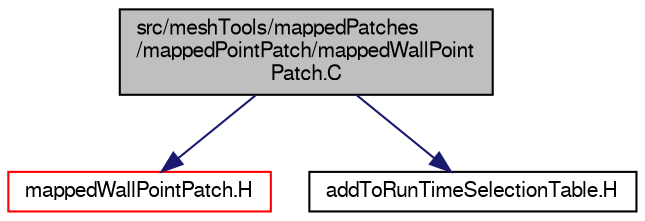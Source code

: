 digraph "src/meshTools/mappedPatches/mappedPointPatch/mappedWallPointPatch.C"
{
  bgcolor="transparent";
  edge [fontname="FreeSans",fontsize="10",labelfontname="FreeSans",labelfontsize="10"];
  node [fontname="FreeSans",fontsize="10",shape=record];
  Node1 [label="src/meshTools/mappedPatches\l/mappedPointPatch/mappedWallPoint\lPatch.C",height=0.2,width=0.4,color="black", fillcolor="grey75", style="filled" fontcolor="black"];
  Node1 -> Node2 [color="midnightblue",fontsize="10",style="solid",fontname="FreeSans"];
  Node2 [label="mappedWallPointPatch.H",height=0.2,width=0.4,color="red",URL="$a06819.html"];
  Node1 -> Node3 [color="midnightblue",fontsize="10",style="solid",fontname="FreeSans"];
  Node3 [label="addToRunTimeSelectionTable.H",height=0.2,width=0.4,color="black",URL="$a07378.html",tooltip="Macros for easy insertion into run-time selection tables. "];
}
